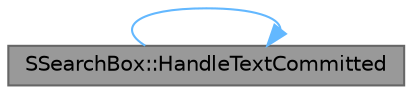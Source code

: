 digraph "SSearchBox::HandleTextCommitted"
{
 // INTERACTIVE_SVG=YES
 // LATEX_PDF_SIZE
  bgcolor="transparent";
  edge [fontname=Helvetica,fontsize=10,labelfontname=Helvetica,labelfontsize=10];
  node [fontname=Helvetica,fontsize=10,shape=box,height=0.2,width=0.4];
  rankdir="LR";
  Node1 [id="Node000001",label="SSearchBox::HandleTextCommitted",height=0.2,width=0.4,color="gray40", fillcolor="grey60", style="filled", fontcolor="black",tooltip="Callback for committing changes in the editable text box."];
  Node1 -> Node1 [id="edge1_Node000001_Node000001",color="steelblue1",style="solid",tooltip=" "];
}
